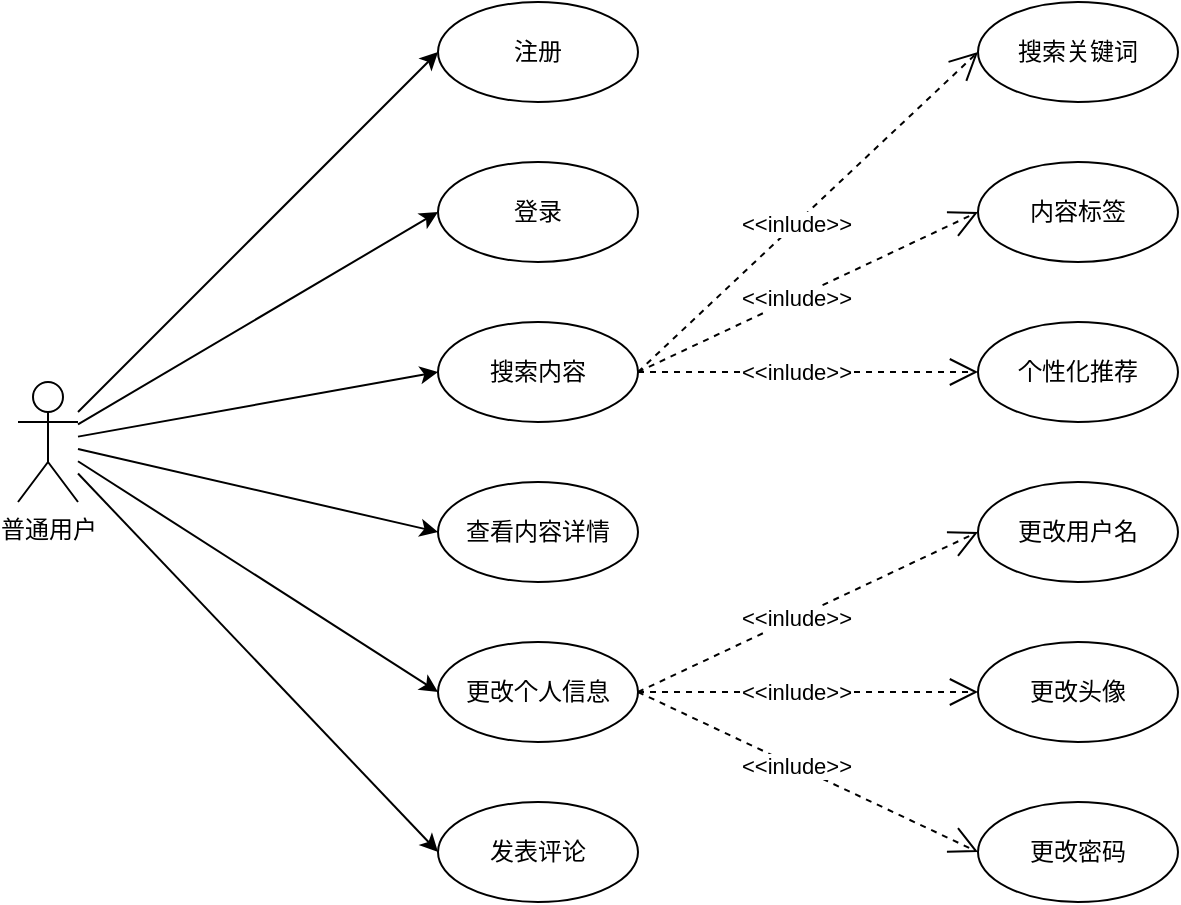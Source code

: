 <mxfile version="26.1.1">
  <diagram name="第 1 页" id="t8iZb5gvuTAnhieczAWc">
    <mxGraphModel dx="1845" dy="535" grid="1" gridSize="10" guides="1" tooltips="1" connect="1" arrows="1" fold="1" page="1" pageScale="1" pageWidth="827" pageHeight="1169" math="0" shadow="0">
      <root>
        <mxCell id="0" />
        <mxCell id="1" parent="0" />
        <mxCell id="Q1QxfBmRX5UMwd9JbW06-8" value="普通用户" style="shape=umlActor;verticalLabelPosition=bottom;verticalAlign=top;html=1;outlineConnect=0;" vertex="1" parent="1">
          <mxGeometry x="-20" y="290" width="30" height="60" as="geometry" />
        </mxCell>
        <mxCell id="Q1QxfBmRX5UMwd9JbW06-9" value="注册" style="ellipse;whiteSpace=wrap;html=1;" vertex="1" parent="1">
          <mxGeometry x="190" y="100" width="100" height="50" as="geometry" />
        </mxCell>
        <mxCell id="Q1QxfBmRX5UMwd9JbW06-10" value="登录" style="ellipse;whiteSpace=wrap;html=1;" vertex="1" parent="1">
          <mxGeometry x="190" y="180" width="100" height="50" as="geometry" />
        </mxCell>
        <mxCell id="Q1QxfBmRX5UMwd9JbW06-11" value="搜索内容" style="ellipse;whiteSpace=wrap;html=1;" vertex="1" parent="1">
          <mxGeometry x="190" y="260" width="100" height="50" as="geometry" />
        </mxCell>
        <mxCell id="Q1QxfBmRX5UMwd9JbW06-12" value="查看内容详情" style="ellipse;whiteSpace=wrap;html=1;" vertex="1" parent="1">
          <mxGeometry x="190" y="340" width="100" height="50" as="geometry" />
        </mxCell>
        <mxCell id="Q1QxfBmRX5UMwd9JbW06-13" value="更改个人信息" style="ellipse;whiteSpace=wrap;html=1;" vertex="1" parent="1">
          <mxGeometry x="190" y="420" width="100" height="50" as="geometry" />
        </mxCell>
        <mxCell id="Q1QxfBmRX5UMwd9JbW06-14" value="发表评论" style="ellipse;whiteSpace=wrap;html=1;" vertex="1" parent="1">
          <mxGeometry x="190" y="500" width="100" height="50" as="geometry" />
        </mxCell>
        <mxCell id="Q1QxfBmRX5UMwd9JbW06-20" value="" style="endArrow=open;endSize=12;dashed=1;html=1;rounded=0;exitX=1;exitY=0.5;exitDx=0;exitDy=0;entryX=0;entryY=0.5;entryDx=0;entryDy=0;" edge="1" parent="1" source="Q1QxfBmRX5UMwd9JbW06-13" target="Q1QxfBmRX5UMwd9JbW06-30">
          <mxGeometry width="160" relative="1" as="geometry">
            <mxPoint x="520" y="230" as="sourcePoint" />
            <mxPoint x="680" y="230" as="targetPoint" />
          </mxGeometry>
        </mxCell>
        <mxCell id="Q1QxfBmRX5UMwd9JbW06-22" value="&amp;lt;&amp;lt;inlude&amp;gt;&amp;gt;" style="edgeLabel;html=1;align=center;verticalAlign=middle;resizable=0;points=[];" vertex="1" connectable="0" parent="Q1QxfBmRX5UMwd9JbW06-20">
          <mxGeometry x="-0.075" relative="1" as="geometry">
            <mxPoint as="offset" />
          </mxGeometry>
        </mxCell>
        <mxCell id="Q1QxfBmRX5UMwd9JbW06-23" value="" style="endArrow=classic;html=1;rounded=0;entryX=0;entryY=0.5;entryDx=0;entryDy=0;" edge="1" parent="1" source="Q1QxfBmRX5UMwd9JbW06-8" target="Q1QxfBmRX5UMwd9JbW06-9">
          <mxGeometry width="50" height="50" relative="1" as="geometry">
            <mxPoint x="390" y="410" as="sourcePoint" />
            <mxPoint x="224" y="149" as="targetPoint" />
          </mxGeometry>
        </mxCell>
        <mxCell id="Q1QxfBmRX5UMwd9JbW06-24" value="" style="endArrow=classic;html=1;rounded=0;entryX=0;entryY=0.5;entryDx=0;entryDy=0;" edge="1" parent="1" source="Q1QxfBmRX5UMwd9JbW06-8" target="Q1QxfBmRX5UMwd9JbW06-10">
          <mxGeometry width="50" height="50" relative="1" as="geometry">
            <mxPoint x="390" y="410" as="sourcePoint" />
            <mxPoint x="440" y="360" as="targetPoint" />
          </mxGeometry>
        </mxCell>
        <mxCell id="Q1QxfBmRX5UMwd9JbW06-25" value="" style="endArrow=classic;html=1;rounded=0;entryX=0;entryY=0.5;entryDx=0;entryDy=0;" edge="1" parent="1" source="Q1QxfBmRX5UMwd9JbW06-8" target="Q1QxfBmRX5UMwd9JbW06-11">
          <mxGeometry width="50" height="50" relative="1" as="geometry">
            <mxPoint x="390" y="410" as="sourcePoint" />
            <mxPoint x="440" y="360" as="targetPoint" />
          </mxGeometry>
        </mxCell>
        <mxCell id="Q1QxfBmRX5UMwd9JbW06-26" value="" style="endArrow=classic;html=1;rounded=0;entryX=0;entryY=0.5;entryDx=0;entryDy=0;" edge="1" parent="1" source="Q1QxfBmRX5UMwd9JbW06-8" target="Q1QxfBmRX5UMwd9JbW06-12">
          <mxGeometry width="50" height="50" relative="1" as="geometry">
            <mxPoint x="390" y="410" as="sourcePoint" />
            <mxPoint x="440" y="360" as="targetPoint" />
          </mxGeometry>
        </mxCell>
        <mxCell id="Q1QxfBmRX5UMwd9JbW06-27" value="" style="endArrow=classic;html=1;rounded=0;entryX=0;entryY=0.5;entryDx=0;entryDy=0;" edge="1" parent="1" source="Q1QxfBmRX5UMwd9JbW06-8" target="Q1QxfBmRX5UMwd9JbW06-13">
          <mxGeometry width="50" height="50" relative="1" as="geometry">
            <mxPoint x="390" y="410" as="sourcePoint" />
            <mxPoint x="440" y="360" as="targetPoint" />
          </mxGeometry>
        </mxCell>
        <mxCell id="Q1QxfBmRX5UMwd9JbW06-28" value="" style="endArrow=classic;html=1;rounded=0;entryX=0;entryY=0.5;entryDx=0;entryDy=0;" edge="1" parent="1" source="Q1QxfBmRX5UMwd9JbW06-8" target="Q1QxfBmRX5UMwd9JbW06-14">
          <mxGeometry width="50" height="50" relative="1" as="geometry">
            <mxPoint x="390" y="410" as="sourcePoint" />
            <mxPoint x="440" y="360" as="targetPoint" />
          </mxGeometry>
        </mxCell>
        <mxCell id="Q1QxfBmRX5UMwd9JbW06-29" value="更改头像" style="ellipse;whiteSpace=wrap;html=1;" vertex="1" parent="1">
          <mxGeometry x="460" y="420" width="100" height="50" as="geometry" />
        </mxCell>
        <mxCell id="Q1QxfBmRX5UMwd9JbW06-30" value="更改用户名" style="ellipse;whiteSpace=wrap;html=1;" vertex="1" parent="1">
          <mxGeometry x="460" y="340" width="100" height="50" as="geometry" />
        </mxCell>
        <mxCell id="Q1QxfBmRX5UMwd9JbW06-31" value="更改密码" style="ellipse;whiteSpace=wrap;html=1;" vertex="1" parent="1">
          <mxGeometry x="460" y="500" width="100" height="50" as="geometry" />
        </mxCell>
        <mxCell id="Q1QxfBmRX5UMwd9JbW06-32" value="" style="endArrow=open;endSize=12;dashed=1;html=1;rounded=0;exitX=1;exitY=0.5;exitDx=0;exitDy=0;entryX=0;entryY=0.5;entryDx=0;entryDy=0;" edge="1" parent="1" source="Q1QxfBmRX5UMwd9JbW06-13" target="Q1QxfBmRX5UMwd9JbW06-29">
          <mxGeometry width="160" relative="1" as="geometry">
            <mxPoint x="290" y="500" as="sourcePoint" />
            <mxPoint x="460" y="420" as="targetPoint" />
          </mxGeometry>
        </mxCell>
        <mxCell id="Q1QxfBmRX5UMwd9JbW06-33" value="&amp;lt;&amp;lt;inlude&amp;gt;&amp;gt;" style="edgeLabel;html=1;align=center;verticalAlign=middle;resizable=0;points=[];" vertex="1" connectable="0" parent="Q1QxfBmRX5UMwd9JbW06-32">
          <mxGeometry x="-0.075" relative="1" as="geometry">
            <mxPoint as="offset" />
          </mxGeometry>
        </mxCell>
        <mxCell id="Q1QxfBmRX5UMwd9JbW06-34" value="" style="endArrow=open;endSize=12;dashed=1;html=1;rounded=0;exitX=1;exitY=0.5;exitDx=0;exitDy=0;entryX=0;entryY=0.5;entryDx=0;entryDy=0;" edge="1" parent="1" source="Q1QxfBmRX5UMwd9JbW06-13" target="Q1QxfBmRX5UMwd9JbW06-31">
          <mxGeometry width="160" relative="1" as="geometry">
            <mxPoint x="310" y="465" as="sourcePoint" />
            <mxPoint x="480" y="385" as="targetPoint" />
          </mxGeometry>
        </mxCell>
        <mxCell id="Q1QxfBmRX5UMwd9JbW06-35" value="&amp;lt;&amp;lt;inlude&amp;gt;&amp;gt;" style="edgeLabel;html=1;align=center;verticalAlign=middle;resizable=0;points=[];" vertex="1" connectable="0" parent="Q1QxfBmRX5UMwd9JbW06-34">
          <mxGeometry x="-0.075" relative="1" as="geometry">
            <mxPoint as="offset" />
          </mxGeometry>
        </mxCell>
        <mxCell id="Q1QxfBmRX5UMwd9JbW06-36" value="搜索关键词" style="ellipse;whiteSpace=wrap;html=1;" vertex="1" parent="1">
          <mxGeometry x="460" y="100" width="100" height="50" as="geometry" />
        </mxCell>
        <mxCell id="Q1QxfBmRX5UMwd9JbW06-37" value="内容标签" style="ellipse;whiteSpace=wrap;html=1;" vertex="1" parent="1">
          <mxGeometry x="460" y="180" width="100" height="50" as="geometry" />
        </mxCell>
        <mxCell id="Q1QxfBmRX5UMwd9JbW06-38" value="个性化推荐" style="ellipse;whiteSpace=wrap;html=1;" vertex="1" parent="1">
          <mxGeometry x="460" y="260" width="100" height="50" as="geometry" />
        </mxCell>
        <mxCell id="Q1QxfBmRX5UMwd9JbW06-39" value="" style="endArrow=open;endSize=12;dashed=1;html=1;rounded=0;exitX=1;exitY=0.5;exitDx=0;exitDy=0;entryX=0;entryY=0.5;entryDx=0;entryDy=0;" edge="1" parent="1" source="Q1QxfBmRX5UMwd9JbW06-11" target="Q1QxfBmRX5UMwd9JbW06-38">
          <mxGeometry width="160" relative="1" as="geometry">
            <mxPoint x="300" y="455" as="sourcePoint" />
            <mxPoint x="470" y="375" as="targetPoint" />
          </mxGeometry>
        </mxCell>
        <mxCell id="Q1QxfBmRX5UMwd9JbW06-40" value="&amp;lt;&amp;lt;inlude&amp;gt;&amp;gt;" style="edgeLabel;html=1;align=center;verticalAlign=middle;resizable=0;points=[];" vertex="1" connectable="0" parent="Q1QxfBmRX5UMwd9JbW06-39">
          <mxGeometry x="-0.075" relative="1" as="geometry">
            <mxPoint as="offset" />
          </mxGeometry>
        </mxCell>
        <mxCell id="Q1QxfBmRX5UMwd9JbW06-41" value="" style="endArrow=open;endSize=12;dashed=1;html=1;rounded=0;exitX=1;exitY=0.5;exitDx=0;exitDy=0;entryX=0;entryY=0.5;entryDx=0;entryDy=0;" edge="1" parent="1" source="Q1QxfBmRX5UMwd9JbW06-11" target="Q1QxfBmRX5UMwd9JbW06-37">
          <mxGeometry width="160" relative="1" as="geometry">
            <mxPoint x="310" y="465" as="sourcePoint" />
            <mxPoint x="480" y="385" as="targetPoint" />
          </mxGeometry>
        </mxCell>
        <mxCell id="Q1QxfBmRX5UMwd9JbW06-42" value="&amp;lt;&amp;lt;inlude&amp;gt;&amp;gt;" style="edgeLabel;html=1;align=center;verticalAlign=middle;resizable=0;points=[];" vertex="1" connectable="0" parent="Q1QxfBmRX5UMwd9JbW06-41">
          <mxGeometry x="-0.075" relative="1" as="geometry">
            <mxPoint as="offset" />
          </mxGeometry>
        </mxCell>
        <mxCell id="Q1QxfBmRX5UMwd9JbW06-43" value="" style="endArrow=open;endSize=12;dashed=1;html=1;rounded=0;exitX=1;exitY=0.5;exitDx=0;exitDy=0;entryX=0;entryY=0.5;entryDx=0;entryDy=0;" edge="1" parent="1" source="Q1QxfBmRX5UMwd9JbW06-11" target="Q1QxfBmRX5UMwd9JbW06-36">
          <mxGeometry width="160" relative="1" as="geometry">
            <mxPoint x="320" y="475" as="sourcePoint" />
            <mxPoint x="490" y="395" as="targetPoint" />
          </mxGeometry>
        </mxCell>
        <mxCell id="Q1QxfBmRX5UMwd9JbW06-44" value="&amp;lt;&amp;lt;inlude&amp;gt;&amp;gt;" style="edgeLabel;html=1;align=center;verticalAlign=middle;resizable=0;points=[];" vertex="1" connectable="0" parent="Q1QxfBmRX5UMwd9JbW06-43">
          <mxGeometry x="-0.075" relative="1" as="geometry">
            <mxPoint as="offset" />
          </mxGeometry>
        </mxCell>
      </root>
    </mxGraphModel>
  </diagram>
</mxfile>
